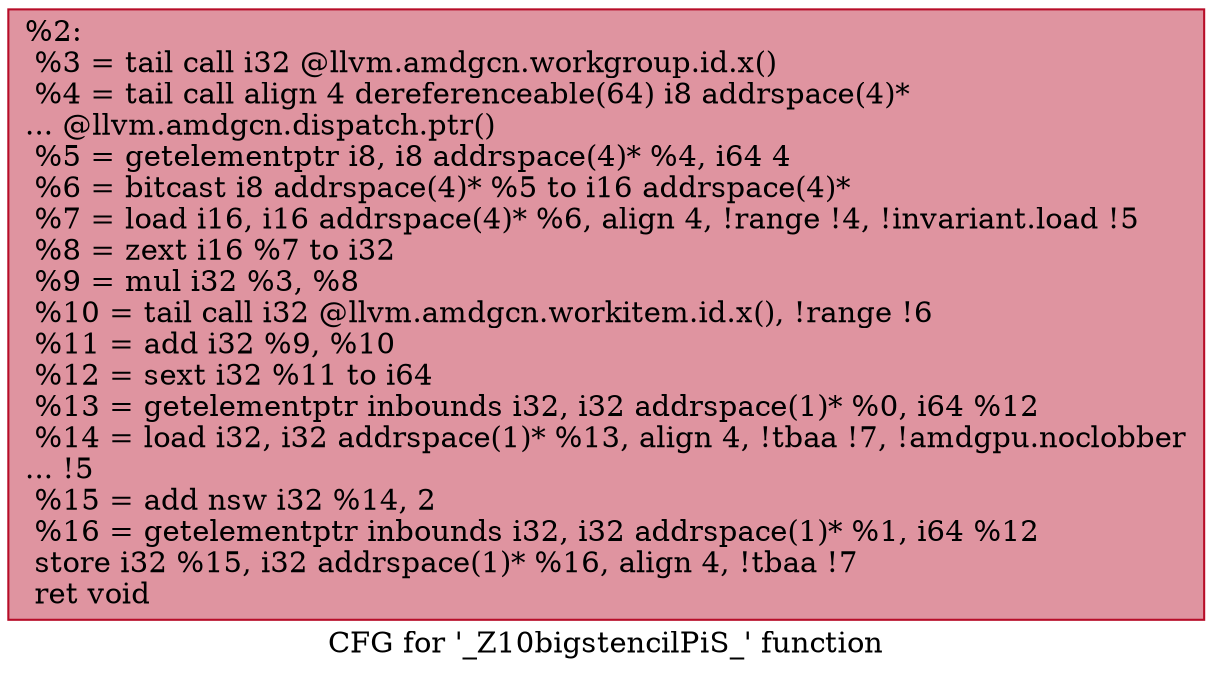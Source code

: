 digraph "CFG for '_Z10bigstencilPiS_' function" {
	label="CFG for '_Z10bigstencilPiS_' function";

	Node0x50cfeb0 [shape=record,color="#b70d28ff", style=filled, fillcolor="#b70d2870",label="{%2:\l  %3 = tail call i32 @llvm.amdgcn.workgroup.id.x()\l  %4 = tail call align 4 dereferenceable(64) i8 addrspace(4)*\l... @llvm.amdgcn.dispatch.ptr()\l  %5 = getelementptr i8, i8 addrspace(4)* %4, i64 4\l  %6 = bitcast i8 addrspace(4)* %5 to i16 addrspace(4)*\l  %7 = load i16, i16 addrspace(4)* %6, align 4, !range !4, !invariant.load !5\l  %8 = zext i16 %7 to i32\l  %9 = mul i32 %3, %8\l  %10 = tail call i32 @llvm.amdgcn.workitem.id.x(), !range !6\l  %11 = add i32 %9, %10\l  %12 = sext i32 %11 to i64\l  %13 = getelementptr inbounds i32, i32 addrspace(1)* %0, i64 %12\l  %14 = load i32, i32 addrspace(1)* %13, align 4, !tbaa !7, !amdgpu.noclobber\l... !5\l  %15 = add nsw i32 %14, 2\l  %16 = getelementptr inbounds i32, i32 addrspace(1)* %1, i64 %12\l  store i32 %15, i32 addrspace(1)* %16, align 4, !tbaa !7\l  ret void\l}"];
}
